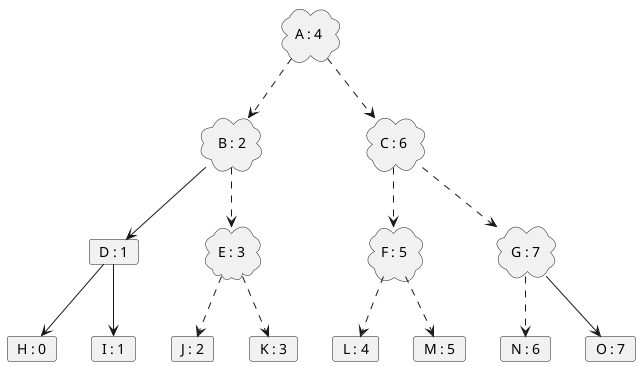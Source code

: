 @startuml

skinparam monochrome true

cloud A[
A : 4
]
cloud B[
B : 2
]
cloud C[
C : 6
]
card D[
D : 1
]
cloud E[
E : 3
]
cloud F[
F : 5
]
cloud G[
G : 7
]
card H[
H : 0
]
card I[
I : 1
]
card J[
J : 2
]
card K[
K : 3
]
card L[
L : 4
]
card M[
M : 5
]
card N[
N : 6
]
card O[
O : 7
]

A..>B
A..>C
B-->D
B..>E
C..>F
C..>G
D-->H
D-->I
E..>J
E..>K
F..>L
F..>M
G..>N
G-->O
@enduml

